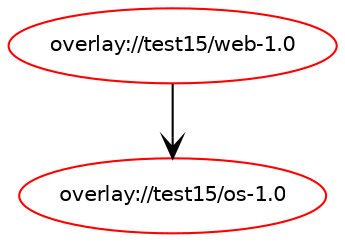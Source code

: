digraph prolog {

newrank=true;
concentrate=true;
compound=true;
graph [rankdir=TD];#, ranksep=2.5, nodesep=0.2];
edge  [arrowhead=vee];
node  [fontname=Helvetica,fontsize=10];

"overlay://test15/web-1.0" [color=red, href="../test15/web-1.0-depend.svg"];
"overlay://test15/web-1.0" -> "overlay://test15/os-1.0"
"overlay://test15/os-1.0" [color=red, href="../test15/os-1.0-depend.svg"];
}
